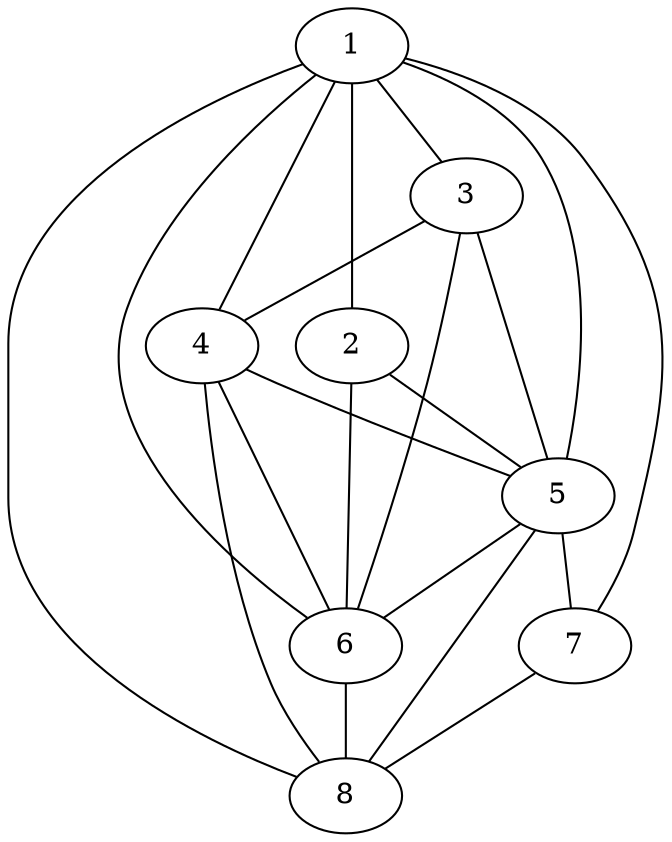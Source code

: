 graph generated_Graph {
1 -- 6;
1 -- 5;
1 -- 4;
1 -- 2;
1 -- 8;
1 -- 3;
1 -- 7;
2 -- 5;
2 -- 6;
3 -- 6;
3 -- 4;
3 -- 5;
4 -- 6;
4 -- 5;
4 -- 8;
5 -- 6;
5 -- 8;
5 -- 7;
6 -- 8;
7 -- 8;
}